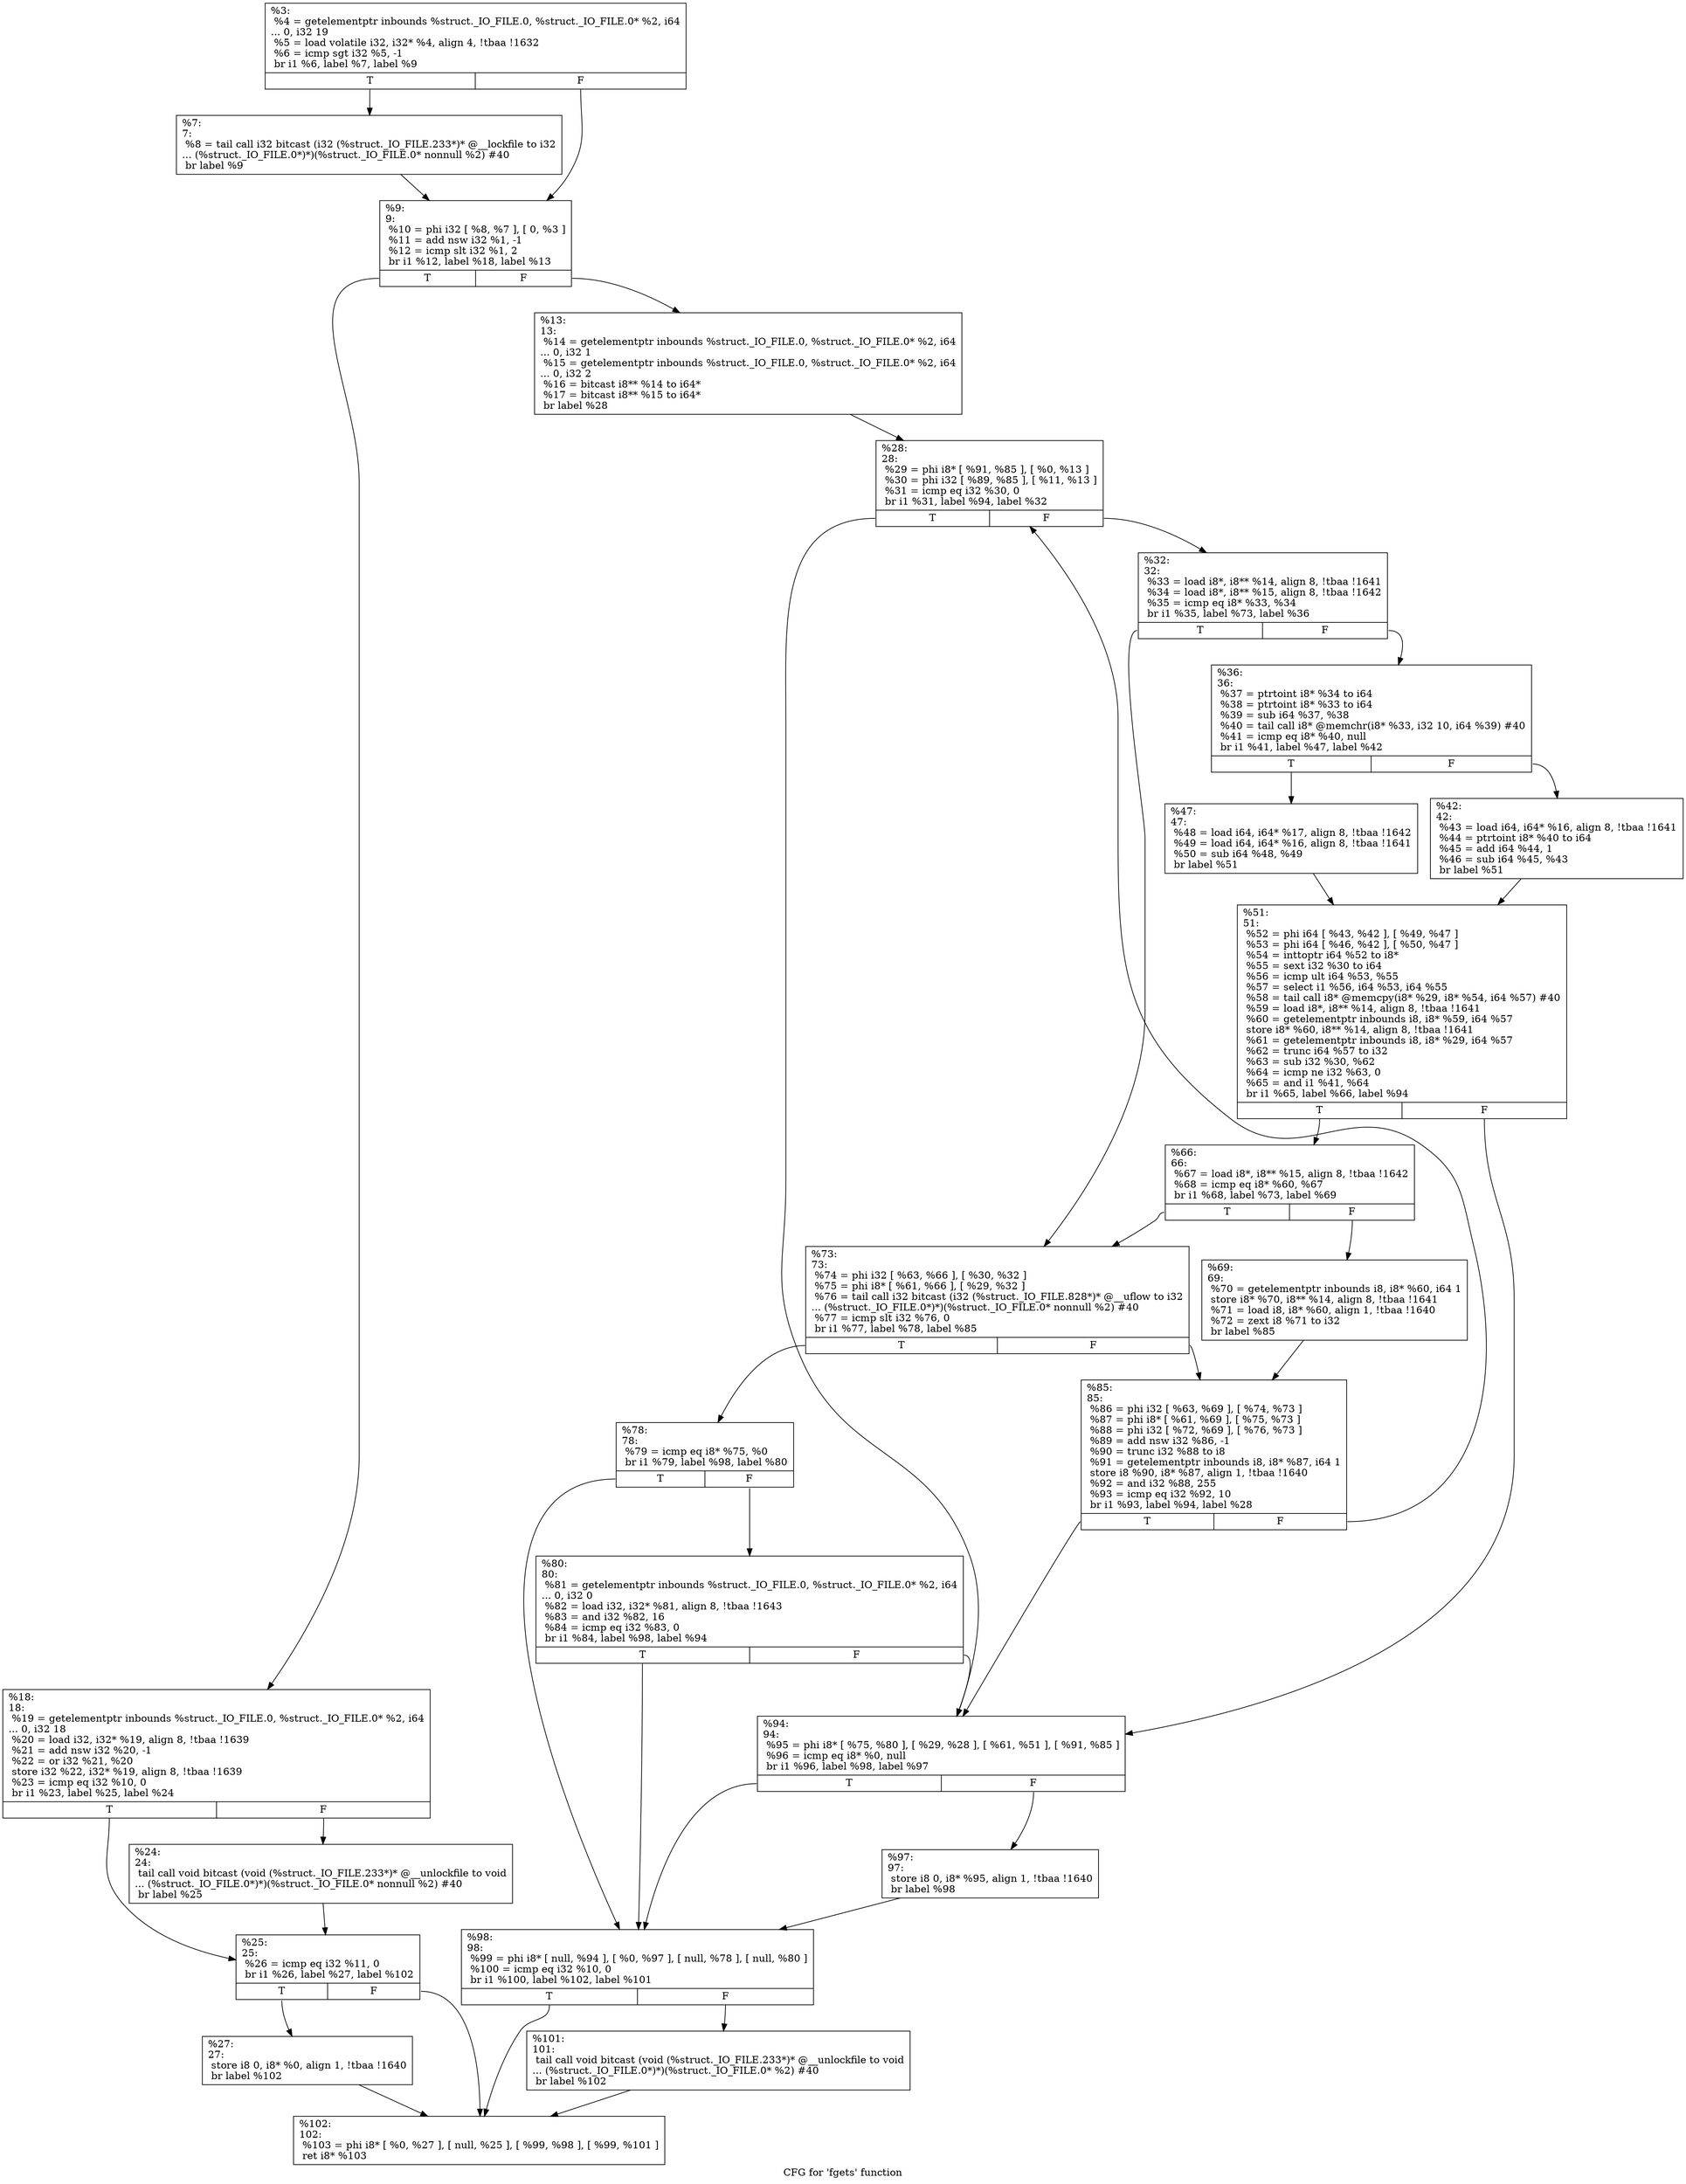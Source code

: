 digraph "CFG for 'fgets' function" {
	label="CFG for 'fgets' function";

	Node0x1740200 [shape=record,label="{%3:\l  %4 = getelementptr inbounds %struct._IO_FILE.0, %struct._IO_FILE.0* %2, i64\l... 0, i32 19\l  %5 = load volatile i32, i32* %4, align 4, !tbaa !1632\l  %6 = icmp sgt i32 %5, -1\l  br i1 %6, label %7, label %9\l|{<s0>T|<s1>F}}"];
	Node0x1740200:s0 -> Node0x17403a0;
	Node0x1740200:s1 -> Node0x17403f0;
	Node0x17403a0 [shape=record,label="{%7:\l7:                                                \l  %8 = tail call i32 bitcast (i32 (%struct._IO_FILE.233*)* @__lockfile to i32\l... (%struct._IO_FILE.0*)*)(%struct._IO_FILE.0* nonnull %2) #40\l  br label %9\l}"];
	Node0x17403a0 -> Node0x17403f0;
	Node0x17403f0 [shape=record,label="{%9:\l9:                                                \l  %10 = phi i32 [ %8, %7 ], [ 0, %3 ]\l  %11 = add nsw i32 %1, -1\l  %12 = icmp slt i32 %1, 2\l  br i1 %12, label %18, label %13\l|{<s0>T|<s1>F}}"];
	Node0x17403f0:s0 -> Node0x1740490;
	Node0x17403f0:s1 -> Node0x1740440;
	Node0x1740440 [shape=record,label="{%13:\l13:                                               \l  %14 = getelementptr inbounds %struct._IO_FILE.0, %struct._IO_FILE.0* %2, i64\l... 0, i32 1\l  %15 = getelementptr inbounds %struct._IO_FILE.0, %struct._IO_FILE.0* %2, i64\l... 0, i32 2\l  %16 = bitcast i8** %14 to i64*\l  %17 = bitcast i8** %15 to i64*\l  br label %28\l}"];
	Node0x1740440 -> Node0x17405d0;
	Node0x1740490 [shape=record,label="{%18:\l18:                                               \l  %19 = getelementptr inbounds %struct._IO_FILE.0, %struct._IO_FILE.0* %2, i64\l... 0, i32 18\l  %20 = load i32, i32* %19, align 8, !tbaa !1639\l  %21 = add nsw i32 %20, -1\l  %22 = or i32 %21, %20\l  store i32 %22, i32* %19, align 8, !tbaa !1639\l  %23 = icmp eq i32 %10, 0\l  br i1 %23, label %25, label %24\l|{<s0>T|<s1>F}}"];
	Node0x1740490:s0 -> Node0x1740530;
	Node0x1740490:s1 -> Node0x17404e0;
	Node0x17404e0 [shape=record,label="{%24:\l24:                                               \l  tail call void bitcast (void (%struct._IO_FILE.233*)* @__unlockfile to void\l... (%struct._IO_FILE.0*)*)(%struct._IO_FILE.0* nonnull %2) #40\l  br label %25\l}"];
	Node0x17404e0 -> Node0x1740530;
	Node0x1740530 [shape=record,label="{%25:\l25:                                               \l  %26 = icmp eq i32 %11, 0\l  br i1 %26, label %27, label %102\l|{<s0>T|<s1>F}}"];
	Node0x1740530:s0 -> Node0x1740580;
	Node0x1740530:s1 -> Node0x1740ad0;
	Node0x1740580 [shape=record,label="{%27:\l27:                                               \l  store i8 0, i8* %0, align 1, !tbaa !1640\l  br label %102\l}"];
	Node0x1740580 -> Node0x1740ad0;
	Node0x17405d0 [shape=record,label="{%28:\l28:                                               \l  %29 = phi i8* [ %91, %85 ], [ %0, %13 ]\l  %30 = phi i32 [ %89, %85 ], [ %11, %13 ]\l  %31 = icmp eq i32 %30, 0\l  br i1 %31, label %94, label %32\l|{<s0>T|<s1>F}}"];
	Node0x17405d0:s0 -> Node0x1740990;
	Node0x17405d0:s1 -> Node0x1740620;
	Node0x1740620 [shape=record,label="{%32:\l32:                                               \l  %33 = load i8*, i8** %14, align 8, !tbaa !1641\l  %34 = load i8*, i8** %15, align 8, !tbaa !1642\l  %35 = icmp eq i8* %33, %34\l  br i1 %35, label %73, label %36\l|{<s0>T|<s1>F}}"];
	Node0x1740620:s0 -> Node0x1740850;
	Node0x1740620:s1 -> Node0x1740670;
	Node0x1740670 [shape=record,label="{%36:\l36:                                               \l  %37 = ptrtoint i8* %34 to i64\l  %38 = ptrtoint i8* %33 to i64\l  %39 = sub i64 %37, %38\l  %40 = tail call i8* @memchr(i8* %33, i32 10, i64 %39) #40\l  %41 = icmp eq i8* %40, null\l  br i1 %41, label %47, label %42\l|{<s0>T|<s1>F}}"];
	Node0x1740670:s0 -> Node0x1740710;
	Node0x1740670:s1 -> Node0x17406c0;
	Node0x17406c0 [shape=record,label="{%42:\l42:                                               \l  %43 = load i64, i64* %16, align 8, !tbaa !1641\l  %44 = ptrtoint i8* %40 to i64\l  %45 = add i64 %44, 1\l  %46 = sub i64 %45, %43\l  br label %51\l}"];
	Node0x17406c0 -> Node0x1740760;
	Node0x1740710 [shape=record,label="{%47:\l47:                                               \l  %48 = load i64, i64* %17, align 8, !tbaa !1642\l  %49 = load i64, i64* %16, align 8, !tbaa !1641\l  %50 = sub i64 %48, %49\l  br label %51\l}"];
	Node0x1740710 -> Node0x1740760;
	Node0x1740760 [shape=record,label="{%51:\l51:                                               \l  %52 = phi i64 [ %43, %42 ], [ %49, %47 ]\l  %53 = phi i64 [ %46, %42 ], [ %50, %47 ]\l  %54 = inttoptr i64 %52 to i8*\l  %55 = sext i32 %30 to i64\l  %56 = icmp ult i64 %53, %55\l  %57 = select i1 %56, i64 %53, i64 %55\l  %58 = tail call i8* @memcpy(i8* %29, i8* %54, i64 %57) #40\l  %59 = load i8*, i8** %14, align 8, !tbaa !1641\l  %60 = getelementptr inbounds i8, i8* %59, i64 %57\l  store i8* %60, i8** %14, align 8, !tbaa !1641\l  %61 = getelementptr inbounds i8, i8* %29, i64 %57\l  %62 = trunc i64 %57 to i32\l  %63 = sub i32 %30, %62\l  %64 = icmp ne i32 %63, 0\l  %65 = and i1 %41, %64\l  br i1 %65, label %66, label %94\l|{<s0>T|<s1>F}}"];
	Node0x1740760:s0 -> Node0x17407b0;
	Node0x1740760:s1 -> Node0x1740990;
	Node0x17407b0 [shape=record,label="{%66:\l66:                                               \l  %67 = load i8*, i8** %15, align 8, !tbaa !1642\l  %68 = icmp eq i8* %60, %67\l  br i1 %68, label %73, label %69\l|{<s0>T|<s1>F}}"];
	Node0x17407b0:s0 -> Node0x1740850;
	Node0x17407b0:s1 -> Node0x1740800;
	Node0x1740800 [shape=record,label="{%69:\l69:                                               \l  %70 = getelementptr inbounds i8, i8* %60, i64 1\l  store i8* %70, i8** %14, align 8, !tbaa !1641\l  %71 = load i8, i8* %60, align 1, !tbaa !1640\l  %72 = zext i8 %71 to i32\l  br label %85\l}"];
	Node0x1740800 -> Node0x1740940;
	Node0x1740850 [shape=record,label="{%73:\l73:                                               \l  %74 = phi i32 [ %63, %66 ], [ %30, %32 ]\l  %75 = phi i8* [ %61, %66 ], [ %29, %32 ]\l  %76 = tail call i32 bitcast (i32 (%struct._IO_FILE.828*)* @__uflow to i32\l... (%struct._IO_FILE.0*)*)(%struct._IO_FILE.0* nonnull %2) #40\l  %77 = icmp slt i32 %76, 0\l  br i1 %77, label %78, label %85\l|{<s0>T|<s1>F}}"];
	Node0x1740850:s0 -> Node0x17408a0;
	Node0x1740850:s1 -> Node0x1740940;
	Node0x17408a0 [shape=record,label="{%78:\l78:                                               \l  %79 = icmp eq i8* %75, %0\l  br i1 %79, label %98, label %80\l|{<s0>T|<s1>F}}"];
	Node0x17408a0:s0 -> Node0x1740a30;
	Node0x17408a0:s1 -> Node0x17408f0;
	Node0x17408f0 [shape=record,label="{%80:\l80:                                               \l  %81 = getelementptr inbounds %struct._IO_FILE.0, %struct._IO_FILE.0* %2, i64\l... 0, i32 0\l  %82 = load i32, i32* %81, align 8, !tbaa !1643\l  %83 = and i32 %82, 16\l  %84 = icmp eq i32 %83, 0\l  br i1 %84, label %98, label %94\l|{<s0>T|<s1>F}}"];
	Node0x17408f0:s0 -> Node0x1740a30;
	Node0x17408f0:s1 -> Node0x1740990;
	Node0x1740940 [shape=record,label="{%85:\l85:                                               \l  %86 = phi i32 [ %63, %69 ], [ %74, %73 ]\l  %87 = phi i8* [ %61, %69 ], [ %75, %73 ]\l  %88 = phi i32 [ %72, %69 ], [ %76, %73 ]\l  %89 = add nsw i32 %86, -1\l  %90 = trunc i32 %88 to i8\l  %91 = getelementptr inbounds i8, i8* %87, i64 1\l  store i8 %90, i8* %87, align 1, !tbaa !1640\l  %92 = and i32 %88, 255\l  %93 = icmp eq i32 %92, 10\l  br i1 %93, label %94, label %28\l|{<s0>T|<s1>F}}"];
	Node0x1740940:s0 -> Node0x1740990;
	Node0x1740940:s1 -> Node0x17405d0;
	Node0x1740990 [shape=record,label="{%94:\l94:                                               \l  %95 = phi i8* [ %75, %80 ], [ %29, %28 ], [ %61, %51 ], [ %91, %85 ]\l  %96 = icmp eq i8* %0, null\l  br i1 %96, label %98, label %97\l|{<s0>T|<s1>F}}"];
	Node0x1740990:s0 -> Node0x1740a30;
	Node0x1740990:s1 -> Node0x17409e0;
	Node0x17409e0 [shape=record,label="{%97:\l97:                                               \l  store i8 0, i8* %95, align 1, !tbaa !1640\l  br label %98\l}"];
	Node0x17409e0 -> Node0x1740a30;
	Node0x1740a30 [shape=record,label="{%98:\l98:                                               \l  %99 = phi i8* [ null, %94 ], [ %0, %97 ], [ null, %78 ], [ null, %80 ]\l  %100 = icmp eq i32 %10, 0\l  br i1 %100, label %102, label %101\l|{<s0>T|<s1>F}}"];
	Node0x1740a30:s0 -> Node0x1740ad0;
	Node0x1740a30:s1 -> Node0x1740a80;
	Node0x1740a80 [shape=record,label="{%101:\l101:                                              \l  tail call void bitcast (void (%struct._IO_FILE.233*)* @__unlockfile to void\l... (%struct._IO_FILE.0*)*)(%struct._IO_FILE.0* %2) #40\l  br label %102\l}"];
	Node0x1740a80 -> Node0x1740ad0;
	Node0x1740ad0 [shape=record,label="{%102:\l102:                                              \l  %103 = phi i8* [ %0, %27 ], [ null, %25 ], [ %99, %98 ], [ %99, %101 ]\l  ret i8* %103\l}"];
}

